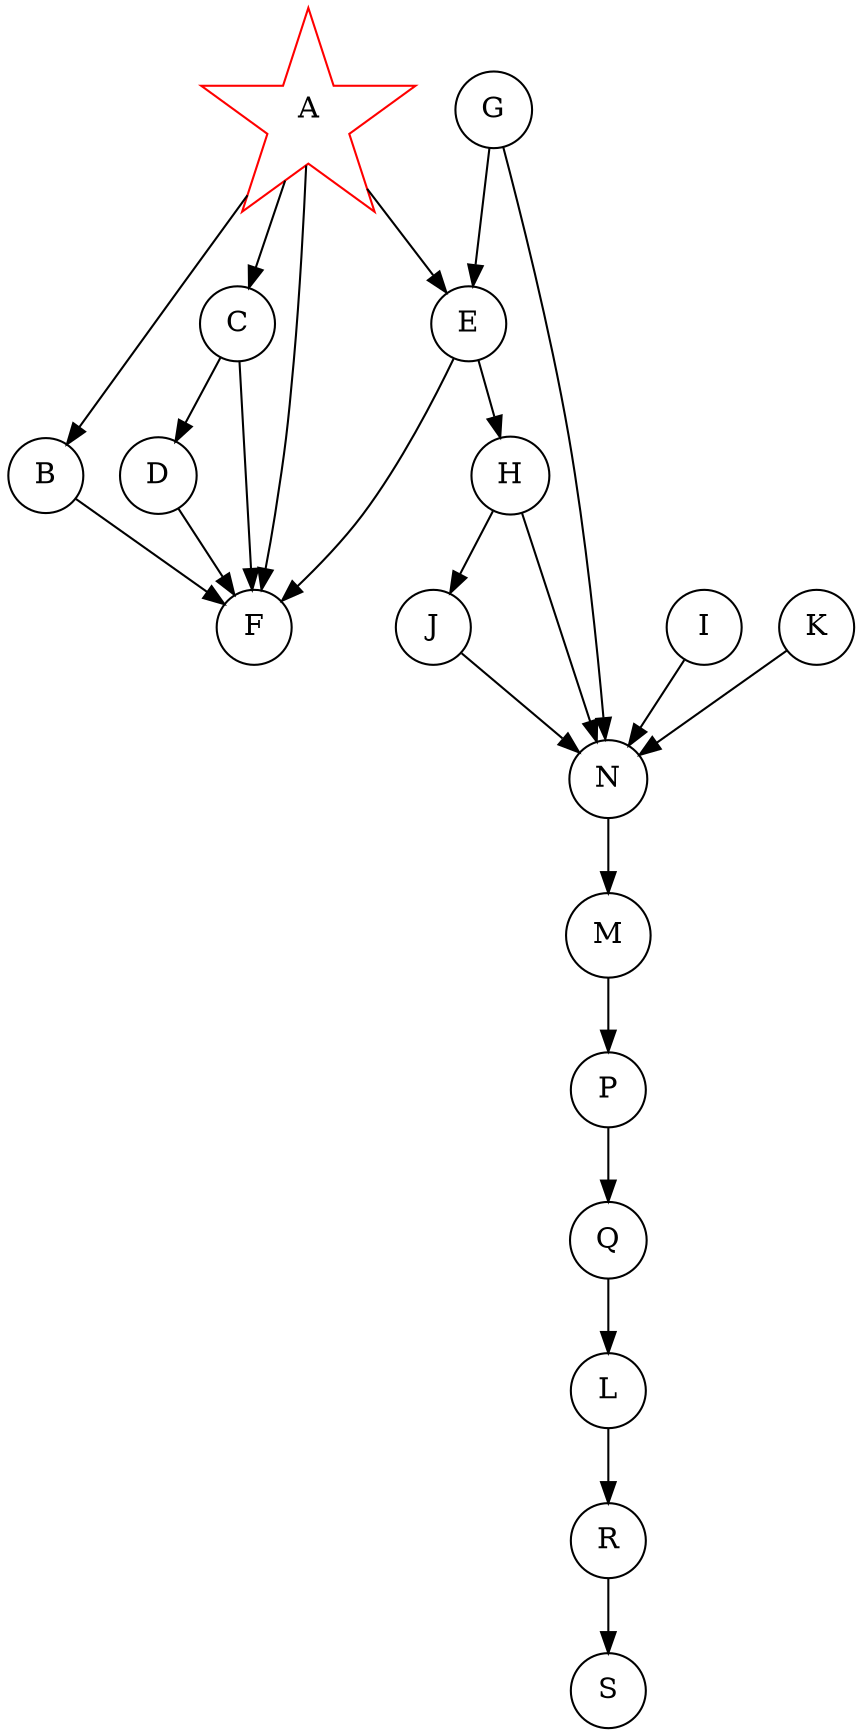 digraph {
	node [color=red shape=star]
	A
	node [color=black shape=circle]
	B
	A -> B
	node [color=red shape=star]
	A
	node [color=black shape=circle]
	C
	A -> C
	node [color=black shape=circle]
	C -> D
	node [color=red shape=star]
	A
	node [color=black shape=circle]
	E
	A -> E
	node [color=black shape=circle]
	G -> E
	node [color=red shape=star]
	A
	node [color=black shape=circle]
	F
	A -> F
	node [color=black shape=circle]
	B -> F
	node [color=black shape=circle]
	C -> F
	node [color=black shape=circle]
	D -> F
	node [color=black shape=circle]
	E -> F
	node [color=black shape=circle]
	E -> H
	node [color=black shape=circle]
	H -> J
	node [color=black shape=circle]
	Q -> L
	node [color=black shape=circle]
	N -> M
	node [color=black shape=circle]
	G -> N
	node [color=black shape=circle]
	H -> N
	node [color=black shape=circle]
	I -> N
	node [color=black shape=circle]
	J -> N
	node [color=black shape=circle]
	K -> N
	node [color=black shape=circle]
	M -> P
	node [color=black shape=circle]
	P -> Q
	node [color=black shape=circle]
	L -> R
	node [color=black shape=circle]
	R -> S
}
